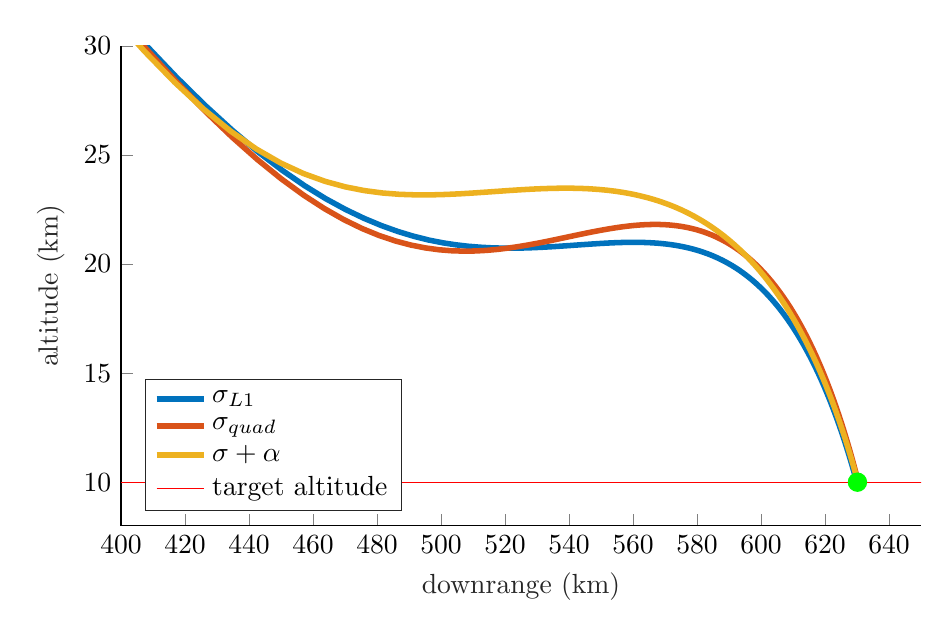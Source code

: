 % This file was created by matlab2tikz.
%
%The latest updates can be retrieved from
%  http://www.mathworks.com/matlabcentral/fileexchange/22022-matlab2tikz-matlab2tikz
%where you can also make suggestions and rate matlab2tikz.
%
\definecolor{mycolor1}{rgb}{0.0,0.447,0.741}%
\definecolor{mycolor2}{rgb}{0.85,0.325,0.098}%
\definecolor{mycolor3}{rgb}{0.929,0.694,0.125}%
%
\begin{tikzpicture}

\begin{axis}[%
width=4in,
height=2.4in,
at={(1.011in,0.642in)},
scale only axis,
xmin=400,
xmax=650,
xlabel style={font=\color{white!15!black}},
xlabel={downrange (km)},
ymin=8,
ymax=30,
ylabel style={font=\color{white!15!black}},
ylabel={altitude (km)},
axis background/.style={fill=white},
axis x line*=bottom,
axis y line*=left,
legend style={at={(0.03,0.03)}, anchor=south west, legend cell align=left, align=left, draw=white!15!black}
]
\addplot [color=mycolor1, line width=2.0pt]
  table[row sep=crcr]{%
0	125\\
10.876	121.894\\
21.773	118.813\\
32.689	115.758\\
43.625	112.729\\
54.58	109.726\\
65.556	106.748\\
76.55	103.797\\
87.564	100.871\\
98.597	97.972\\
109.649	95.099\\
120.719	92.252\\
131.809	89.432\\
142.917	86.638\\
154.043	83.871\\
165.187	81.13\\
176.349	78.417\\
187.528	75.73\\
198.725	73.07\\
209.937	70.438\\
221.165	67.834\\
232.408	65.258\\
243.663	62.711\\
254.929	60.193\\
266.204	57.706\\
277.482	55.251\\
288.76	52.83\\
300.029	50.445\\
311.281	48.099\\
322.502	45.798\\
333.675	43.547\\
344.779	41.352\\
355.784	39.224\\
366.655	37.173\\
377.349	35.213\\
387.817	33.358\\
398.002	31.622\\
407.848	30.021\\
417.3	28.565\\
426.308	27.264\\
434.837	26.121\\
442.863	25.133\\
450.387	24.292\\
457.434	23.582\\
464.036	22.987\\
470.224	22.493\\
476.033	22.086\\
481.492	21.753\\
486.633	21.484\\
491.482	21.27\\
496.066	21.101\\
500.409	20.974\\
504.536	20.881\\
508.467	20.814\\
512.218	20.769\\
515.804	20.741\\
519.239	20.727\\
522.534	20.726\\
525.701	20.733\\
528.748	20.747\\
531.686	20.767\\
534.52	20.79\\
537.259	20.816\\
539.909	20.842\\
542.476	20.869\\
544.965	20.894\\
547.38	20.918\\
549.726	20.94\\
552.007	20.959\\
554.227	20.974\\
556.389	20.985\\
558.495	20.992\\
560.549	20.993\\
562.554	20.99\\
564.511	20.981\\
566.423	20.966\\
568.291	20.946\\
570.118	20.919\\
571.906	20.886\\
573.655	20.846\\
575.368	20.799\\
577.045	20.746\\
578.689	20.685\\
580.299	20.618\\
581.878	20.543\\
583.427	20.462\\
584.946	20.373\\
586.436	20.276\\
587.898	20.173\\
589.333	20.062\\
590.742	19.944\\
592.125	19.818\\
593.483	19.685\\
594.817	19.544\\
596.127	19.396\\
597.413	19.241\\
598.677	19.078\\
599.918	18.908\\
601.138	18.731\\
602.336	18.547\\
603.513	18.355\\
604.67	18.157\\
605.806	17.951\\
606.922	17.738\\
608.019	17.519\\
609.096	17.292\\
610.155	17.059\\
611.194	16.819\\
612.215	16.573\\
613.218	16.32\\
614.202	16.061\\
615.169	15.796\\
616.118	15.524\\
617.049	15.247\\
617.964	14.964\\
618.861	14.675\\
619.741	14.38\\
620.604	14.08\\
621.451	13.775\\
622.281	13.464\\
623.095	13.149\\
623.893	12.829\\
624.675	12.504\\
625.441	12.174\\
626.191	11.841\\
626.925	11.503\\
627.644	11.161\\
628.347	10.815\\
629.036	10.466\\
629.708	10.114\\
630.366	9.758\\
};
\addlegendentry{$\sigma_{L1}$}

\addplot [color=mycolor2, line width=2.0pt]
  table[row sep=crcr]{%
0	125\\
10.876	121.894\\
21.773	118.813\\
32.689	115.758\\
43.625	112.729\\
54.58	109.726\\
65.556	106.748\\
76.55	103.797\\
87.564	100.871\\
98.597	97.972\\
109.649	95.099\\
120.719	92.252\\
131.809	89.432\\
142.917	86.638\\
154.043	83.871\\
165.187	81.13\\
176.349	78.417\\
187.529	75.73\\
198.725	73.071\\
209.937	70.439\\
221.165	67.834\\
232.408	65.259\\
243.663	62.711\\
254.93	60.194\\
266.204	57.707\\
277.482	55.252\\
288.76	52.83\\
300.029	50.445\\
311.281	48.098\\
322.501	45.795\\
333.674	43.54\\
344.776	41.34\\
355.779	39.203\\
366.647	37.139\\
377.336	35.16\\
387.796	33.279\\
397.969	31.51\\
407.796	29.869\\
417.22	28.367\\
426.19	27.016\\
434.666	25.821\\
442.626	24.785\\
450.076	23.902\\
457.043	23.157\\
463.56	22.538\\
469.662	22.03\\
475.38	21.622\\
480.749	21.3\\
485.8	21.052\\
490.562	20.868\\
495.062	20.738\\
499.325	20.653\\
503.372	20.605\\
507.224	20.589\\
510.898	20.597\\
514.41	20.626\\
517.773	20.671\\
521.001	20.729\\
524.104	20.796\\
527.093	20.869\\
529.976	20.947\\
532.761	21.027\\
535.455	21.109\\
538.064	21.19\\
540.595	21.269\\
543.052	21.345\\
545.44	21.417\\
547.763	21.485\\
550.025	21.548\\
552.23	21.605\\
554.38	21.656\\
556.478	21.701\\
558.528	21.738\\
560.531	21.769\\
562.49	21.791\\
564.406	21.806\\
566.282	21.813\\
568.12	21.812\\
569.92	21.802\\
571.684	21.784\\
573.414	21.757\\
575.111	21.722\\
576.776	21.678\\
578.411	21.625\\
580.015	21.564\\
581.59	21.493\\
583.138	21.414\\
584.658	21.326\\
586.151	21.229\\
587.619	21.123\\
589.061	21.008\\
590.479	20.885\\
591.873	20.753\\
593.243	20.612\\
594.59	20.462\\
595.915	20.304\\
597.218	20.137\\
598.499	19.961\\
599.758	19.777\\
600.997	19.585\\
602.215	19.385\\
603.412	19.176\\
604.59	18.959\\
605.747	18.734\\
606.885	18.502\\
608.004	18.261\\
609.103	18.013\\
610.184	17.757\\
611.245	17.494\\
612.289	17.224\\
613.313	16.946\\
614.32	16.662\\
615.308	16.371\\
616.279	16.073\\
617.231	15.768\\
618.166	15.457\\
619.083	15.14\\
619.983	14.817\\
620.865	14.488\\
621.73	14.153\\
622.578	13.813\\
623.409	13.468\\
624.222	13.118\\
625.019	12.763\\
625.799	12.403\\
626.562	12.039\\
627.308	11.671\\
628.037	11.299\\
628.751	10.923\\
629.447	10.543\\
630.127	10.16\\
630.791	9.775\\
};
\addlegendentry{$\sigma_{quad}$}

\addplot [color=mycolor3, line width=2.0pt]
  table[row sep=crcr]{%
0	125\\
10.876	121.894\\
21.773	118.813\\
32.689	115.758\\
43.625	112.729\\
54.58	109.726\\
65.556	106.748\\
76.55	103.797\\
87.564	100.871\\
98.597	97.972\\
109.649	95.099\\
120.719	92.252\\
131.809	89.432\\
142.917	86.638\\
154.043	83.87\\
165.187	81.13\\
176.349	78.416\\
187.528	75.729\\
198.723	73.069\\
209.935	70.436\\
221.163	67.831\\
232.404	65.253\\
243.658	62.704\\
254.921	60.183\\
266.192	57.692\\
277.466	55.231\\
288.737	52.802\\
299.996	50.406\\
311.235	48.046\\
322.438	45.725\\
333.587	43.449\\
344.659	41.225\\
355.623	39.063\\
366.443	36.974\\
377.076	34.977\\
387.473	33.091\\
397.585	31.339\\
407.361	29.745\\
416.755	28.329\\
425.728	27.108\\
434.253	26.089\\
442.313	25.267\\
449.909	24.627\\
457.057	24.143\\
463.782	23.787\\
470.114	23.534\\
476.083	23.363\\
481.718	23.254\\
487.049	23.193\\
492.101	23.168\\
496.901	23.168\\
501.47	23.187\\
505.829	23.216\\
509.995	23.253\\
513.986	23.293\\
517.814	23.332\\
521.493	23.37\\
525.035	23.403\\
528.449	23.432\\
531.745	23.453\\
534.93	23.468\\
538.013	23.475\\
540.998	23.473\\
543.893	23.463\\
546.702	23.444\\
549.431	23.415\\
552.083	23.378\\
554.662	23.331\\
557.173	23.274\\
559.618	23.208\\
562.001	23.132\\
564.324	23.047\\
566.59	22.953\\
568.8	22.848\\
570.958	22.735\\
573.065	22.612\\
575.123	22.48\\
577.133	22.338\\
579.098	22.187\\
581.019	22.027\\
582.896	21.858\\
584.732	21.68\\
586.528	21.494\\
588.283	21.298\\
590.001	21.094\\
591.681	20.882\\
593.325	20.661\\
594.932	20.432\\
596.505	20.195\\
598.044	19.949\\
599.549	19.696\\
601.021	19.435\\
602.462	19.166\\
603.87	18.89\\
605.248	18.607\\
606.595	18.317\\
607.912	18.019\\
609.2	17.715\\
610.459	17.404\\
611.689	17.087\\
612.891	16.763\\
614.065	16.433\\
615.212	16.097\\
616.332	15.756\\
617.425	15.409\\
618.492	15.056\\
619.533	14.699\\
620.549	14.336\\
621.539	13.969\\
622.505	13.597\\
623.446	13.221\\
624.362	12.84\\
625.255	12.456\\
626.124	12.068\\
626.97	11.677\\
627.792	11.282\\
628.592	10.884\\
629.37	10.484\\
630.125	10.081\\
630.859	9.675\\
};
\addlegendentry{$\sigma + \alpha$}

\addplot [color=red]
  table[row sep=crcr]{%
0	10\\
800	10\\
};
\addlegendentry{target altitude}

\addplot [color=green, draw=none, mark size=3.3pt, mark=*, mark options={solid, green}, forget plot]
  table[row sep=crcr]{%
630.124	10\\
};
\end{axis}
\end{tikzpicture}%